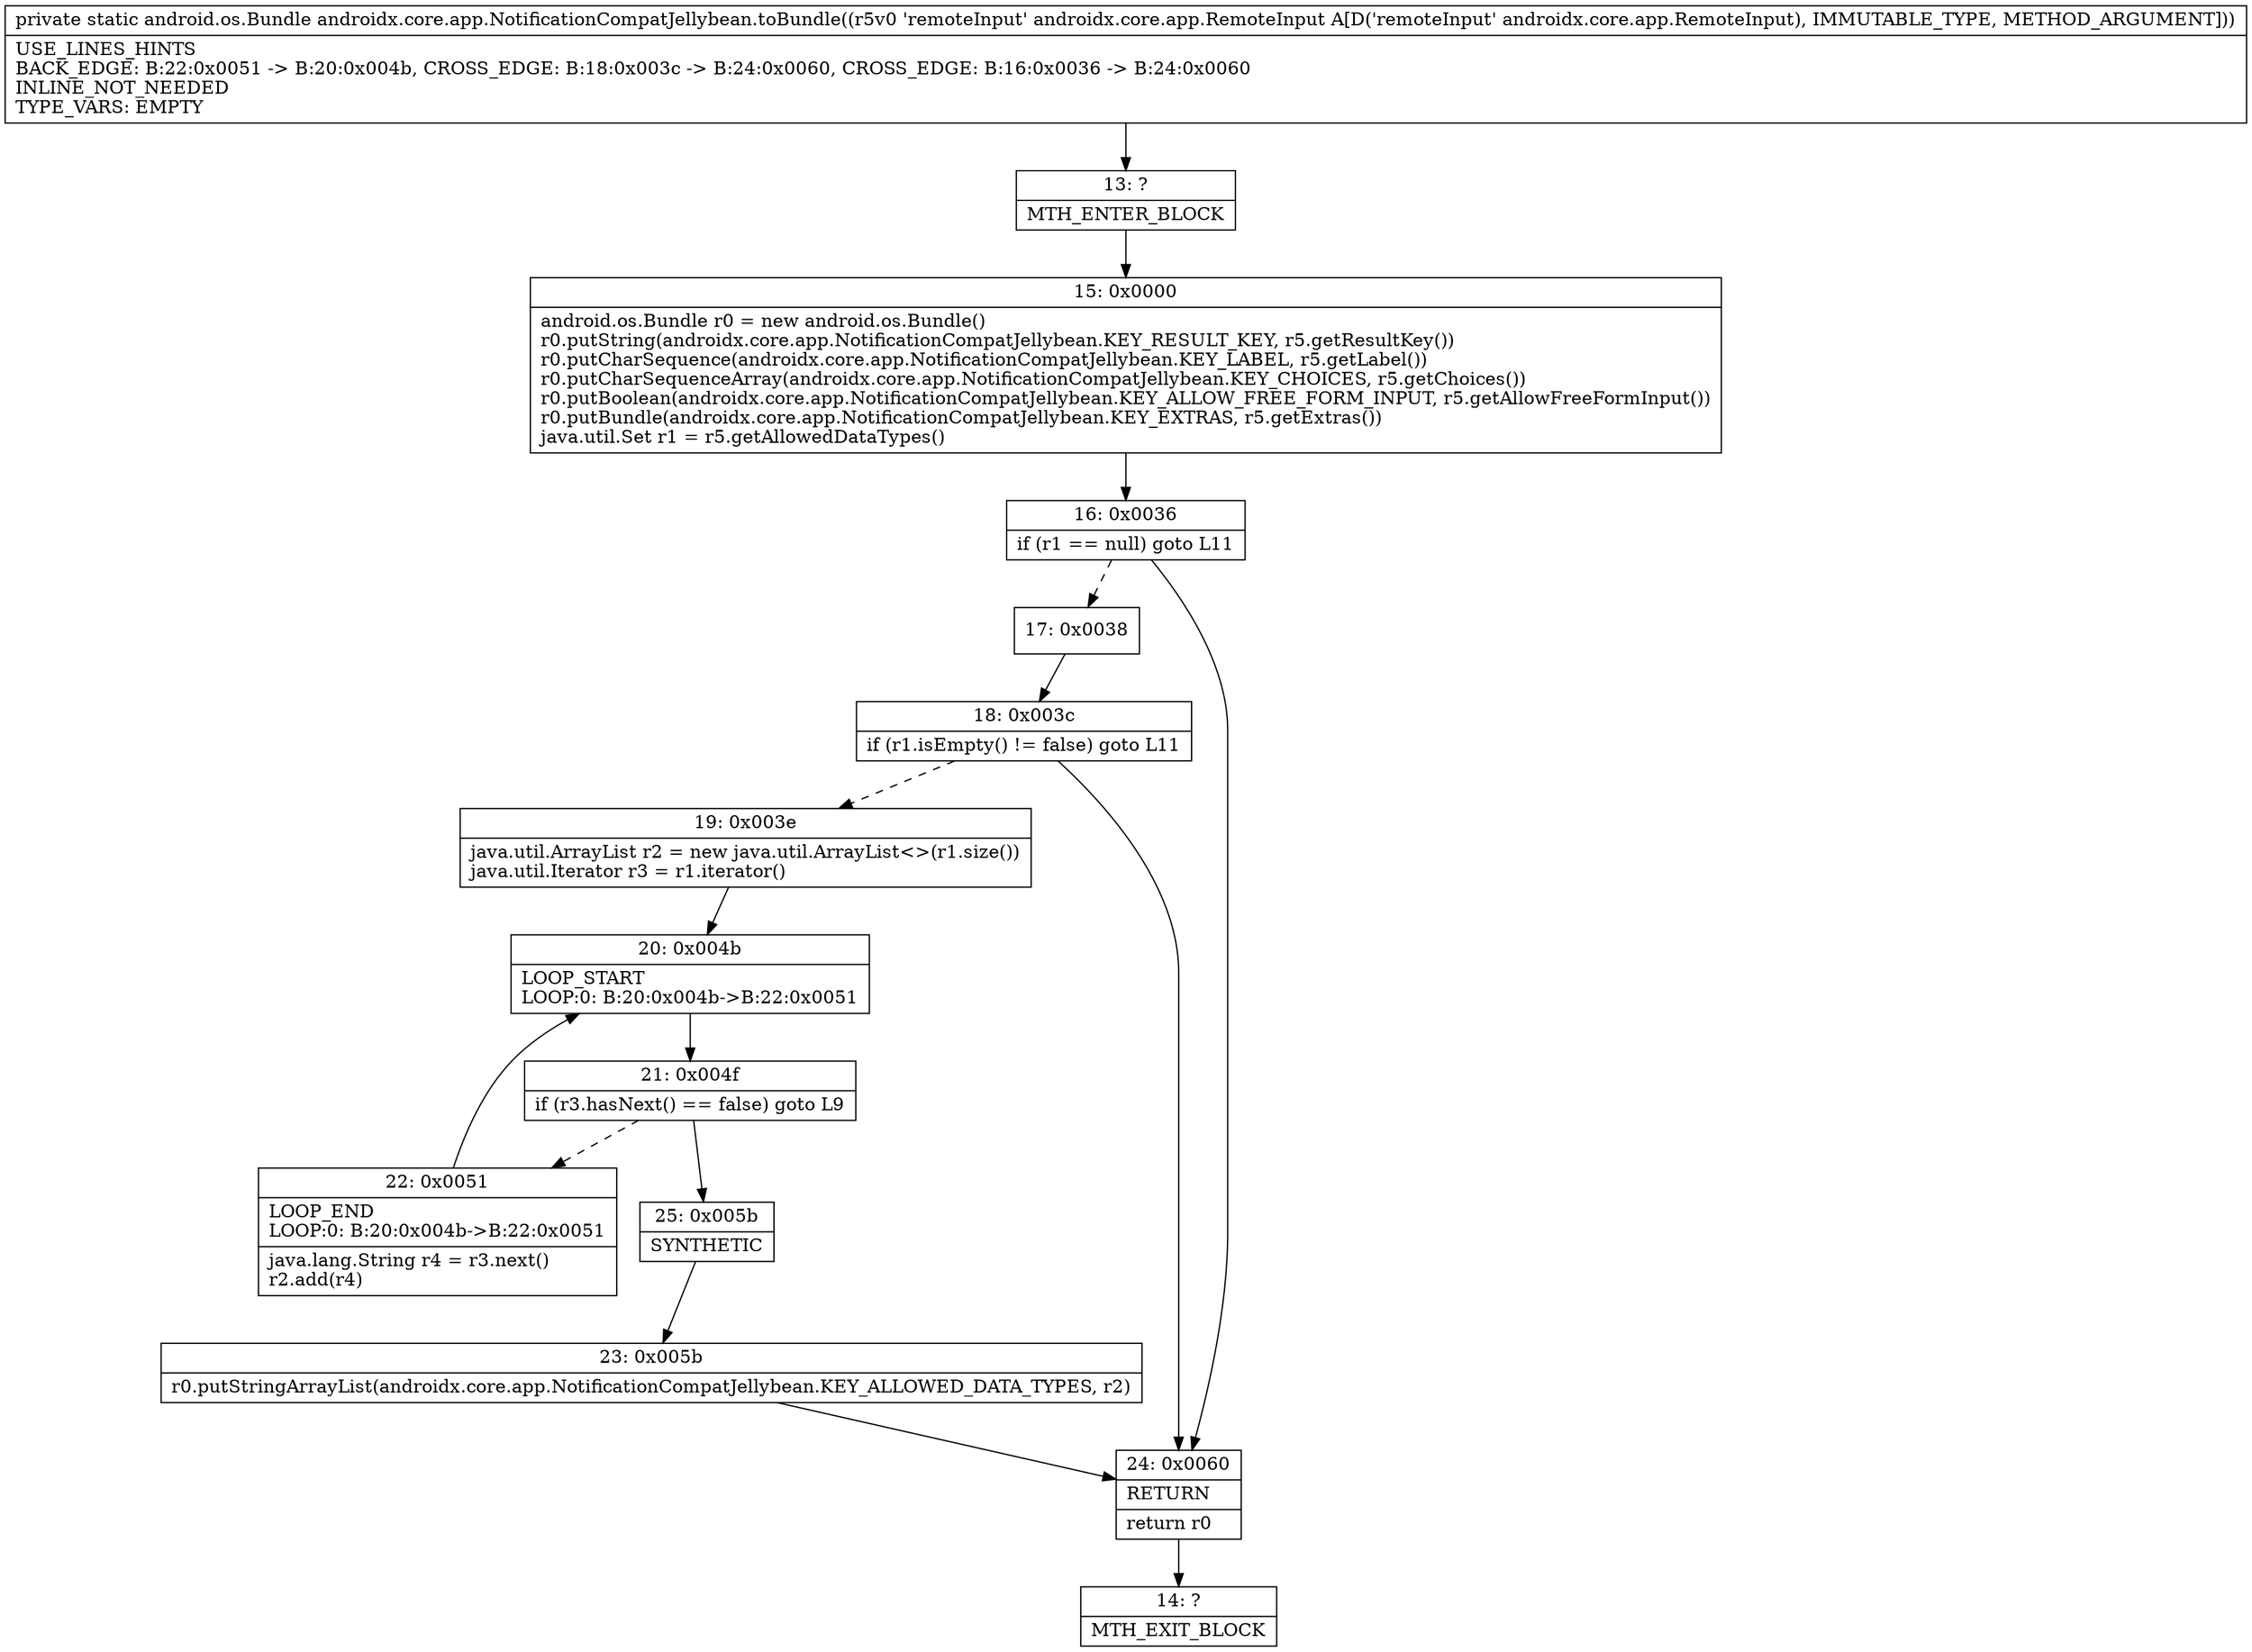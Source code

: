 digraph "CFG forandroidx.core.app.NotificationCompatJellybean.toBundle(Landroidx\/core\/app\/RemoteInput;)Landroid\/os\/Bundle;" {
Node_13 [shape=record,label="{13\:\ ?|MTH_ENTER_BLOCK\l}"];
Node_15 [shape=record,label="{15\:\ 0x0000|android.os.Bundle r0 = new android.os.Bundle()\lr0.putString(androidx.core.app.NotificationCompatJellybean.KEY_RESULT_KEY, r5.getResultKey())\lr0.putCharSequence(androidx.core.app.NotificationCompatJellybean.KEY_LABEL, r5.getLabel())\lr0.putCharSequenceArray(androidx.core.app.NotificationCompatJellybean.KEY_CHOICES, r5.getChoices())\lr0.putBoolean(androidx.core.app.NotificationCompatJellybean.KEY_ALLOW_FREE_FORM_INPUT, r5.getAllowFreeFormInput())\lr0.putBundle(androidx.core.app.NotificationCompatJellybean.KEY_EXTRAS, r5.getExtras())\ljava.util.Set r1 = r5.getAllowedDataTypes()\l}"];
Node_16 [shape=record,label="{16\:\ 0x0036|if (r1 == null) goto L11\l}"];
Node_17 [shape=record,label="{17\:\ 0x0038}"];
Node_18 [shape=record,label="{18\:\ 0x003c|if (r1.isEmpty() != false) goto L11\l}"];
Node_19 [shape=record,label="{19\:\ 0x003e|java.util.ArrayList r2 = new java.util.ArrayList\<\>(r1.size())\ljava.util.Iterator r3 = r1.iterator()\l}"];
Node_20 [shape=record,label="{20\:\ 0x004b|LOOP_START\lLOOP:0: B:20:0x004b\-\>B:22:0x0051\l}"];
Node_21 [shape=record,label="{21\:\ 0x004f|if (r3.hasNext() == false) goto L9\l}"];
Node_22 [shape=record,label="{22\:\ 0x0051|LOOP_END\lLOOP:0: B:20:0x004b\-\>B:22:0x0051\l|java.lang.String r4 = r3.next()\lr2.add(r4)\l}"];
Node_25 [shape=record,label="{25\:\ 0x005b|SYNTHETIC\l}"];
Node_23 [shape=record,label="{23\:\ 0x005b|r0.putStringArrayList(androidx.core.app.NotificationCompatJellybean.KEY_ALLOWED_DATA_TYPES, r2)\l}"];
Node_24 [shape=record,label="{24\:\ 0x0060|RETURN\l|return r0\l}"];
Node_14 [shape=record,label="{14\:\ ?|MTH_EXIT_BLOCK\l}"];
MethodNode[shape=record,label="{private static android.os.Bundle androidx.core.app.NotificationCompatJellybean.toBundle((r5v0 'remoteInput' androidx.core.app.RemoteInput A[D('remoteInput' androidx.core.app.RemoteInput), IMMUTABLE_TYPE, METHOD_ARGUMENT]))  | USE_LINES_HINTS\lBACK_EDGE: B:22:0x0051 \-\> B:20:0x004b, CROSS_EDGE: B:18:0x003c \-\> B:24:0x0060, CROSS_EDGE: B:16:0x0036 \-\> B:24:0x0060\lINLINE_NOT_NEEDED\lTYPE_VARS: EMPTY\l}"];
MethodNode -> Node_13;Node_13 -> Node_15;
Node_15 -> Node_16;
Node_16 -> Node_17[style=dashed];
Node_16 -> Node_24;
Node_17 -> Node_18;
Node_18 -> Node_19[style=dashed];
Node_18 -> Node_24;
Node_19 -> Node_20;
Node_20 -> Node_21;
Node_21 -> Node_22[style=dashed];
Node_21 -> Node_25;
Node_22 -> Node_20;
Node_25 -> Node_23;
Node_23 -> Node_24;
Node_24 -> Node_14;
}

